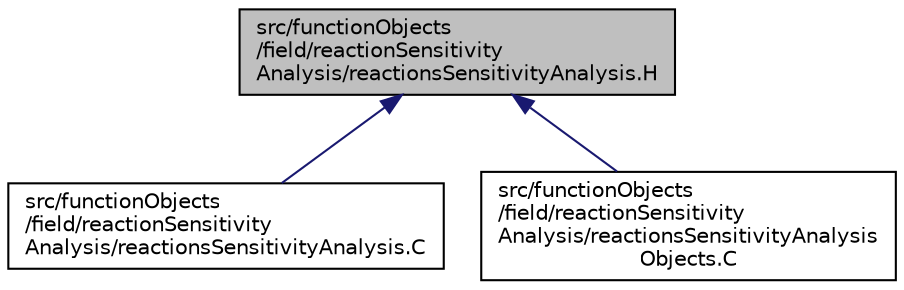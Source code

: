 digraph "src/functionObjects/field/reactionSensitivityAnalysis/reactionsSensitivityAnalysis.H"
{
  bgcolor="transparent";
  edge [fontname="Helvetica",fontsize="10",labelfontname="Helvetica",labelfontsize="10"];
  node [fontname="Helvetica",fontsize="10",shape=record];
  Node1 [label="src/functionObjects\l/field/reactionSensitivity\lAnalysis/reactionsSensitivityAnalysis.H",height=0.2,width=0.4,color="black", fillcolor="grey75", style="filled" fontcolor="black"];
  Node1 -> Node2 [dir="back",color="midnightblue",fontsize="10",style="solid",fontname="Helvetica"];
  Node2 [label="src/functionObjects\l/field/reactionSensitivity\lAnalysis/reactionsSensitivityAnalysis.C",height=0.2,width=0.4,color="black",URL="$reactionsSensitivityAnalysis_8C.html"];
  Node1 -> Node3 [dir="back",color="midnightblue",fontsize="10",style="solid",fontname="Helvetica"];
  Node3 [label="src/functionObjects\l/field/reactionSensitivity\lAnalysis/reactionsSensitivityAnalysis\lObjects.C",height=0.2,width=0.4,color="black",URL="$reactionsSensitivityAnalysisObjects_8C.html"];
}
